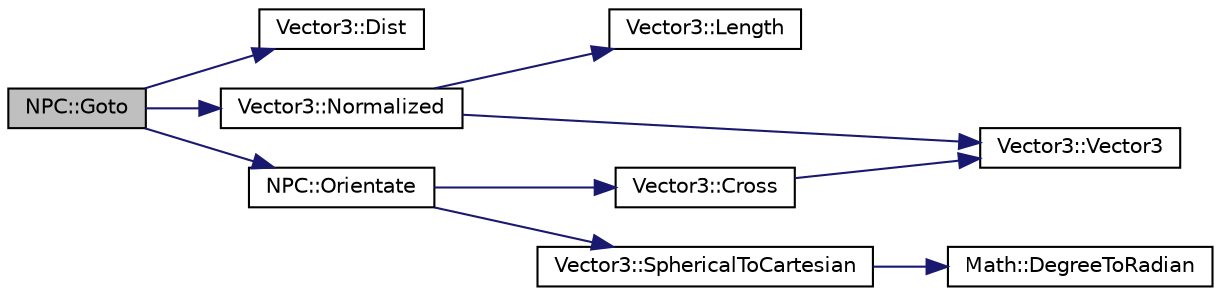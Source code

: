digraph "NPC::Goto"
{
  bgcolor="transparent";
  edge [fontname="Helvetica",fontsize="10",labelfontname="Helvetica",labelfontsize="10"];
  node [fontname="Helvetica",fontsize="10",shape=record];
  rankdir="LR";
  Node1 [label="NPC::Goto",height=0.2,width=0.4,color="black", fillcolor="grey75", style="filled", fontcolor="black"];
  Node1 -> Node2 [color="midnightblue",fontsize="10",style="solid",fontname="Helvetica"];
  Node2 [label="Vector3::Dist",height=0.2,width=0.4,color="black",URL="$structVector3.html#a17b8a054dab5e8eae02f04b0121ee194"];
  Node1 -> Node3 [color="midnightblue",fontsize="10",style="solid",fontname="Helvetica"];
  Node3 [label="Vector3::Normalized",height=0.2,width=0.4,color="black",URL="$structVector3.html#a2da0f00c5529bced69763320dac9c414",tooltip="Return a copy of this vector, normalized. "];
  Node3 -> Node4 [color="midnightblue",fontsize="10",style="solid",fontname="Helvetica"];
  Node4 [label="Vector3::Length",height=0.2,width=0.4,color="black",URL="$structVector3.html#a200024a8442329de9a625ed58ffe7075",tooltip="Return length of vector. "];
  Node3 -> Node5 [color="midnightblue",fontsize="10",style="solid",fontname="Helvetica"];
  Node5 [label="Vector3::Vector3",height=0.2,width=0.4,color="black",URL="$structVector3.html#afa5e0c801fc2c8a820a54ea99302fe08",tooltip="Vector3 default constructor. "];
  Node1 -> Node6 [color="midnightblue",fontsize="10",style="solid",fontname="Helvetica"];
  Node6 [label="NPC::Orientate",height=0.2,width=0.4,color="black",URL="$classNPC.html#a1dd6753d963d97c35971f223843fa20b",tooltip="Orientation. "];
  Node6 -> Node7 [color="midnightblue",fontsize="10",style="solid",fontname="Helvetica"];
  Node7 [label="Vector3::SphericalToCartesian",height=0.2,width=0.4,color="black",URL="$structVector3.html#ab3b1af4c82ca09bf8ce997c205e3cb10"];
  Node7 -> Node8 [color="midnightblue",fontsize="10",style="solid",fontname="Helvetica"];
  Node8 [label="Math::DegreeToRadian",height=0.2,width=0.4,color="black",URL="$namespaceMath.html#ac04b987cc6c574a059e68cb58f58c09a",tooltip="Converts from degrees to radians. "];
  Node6 -> Node9 [color="midnightblue",fontsize="10",style="solid",fontname="Helvetica"];
  Node9 [label="Vector3::Cross",height=0.2,width=0.4,color="black",URL="$structVector3.html#aa1cdc5357009b47fe585ddd61e263aad",tooltip="Cross product of 2 vectors. "];
  Node9 -> Node5 [color="midnightblue",fontsize="10",style="solid",fontname="Helvetica"];
}
